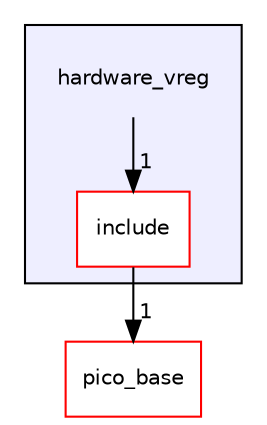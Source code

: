 digraph "hardware_vreg" {
  compound=true
  node [ fontsize="10", fontname="Helvetica"];
  edge [ labelfontsize="10", labelfontname="Helvetica"];
  subgraph clusterdir_0e1138babcfcde610e15dab967466bca {
    graph [ bgcolor="#eeeeff", pencolor="black", label="" URL="dir_0e1138babcfcde610e15dab967466bca.html"];
    dir_0e1138babcfcde610e15dab967466bca [shape=plaintext label="hardware_vreg"];
    dir_6ab57f383a645c0d573cc41d570ffe8f [shape=box label="include" color="red" fillcolor="white" style="filled" URL="dir_6ab57f383a645c0d573cc41d570ffe8f.html"];
  }
  dir_ee4ba4c32933fd9d1c9bce216e67756d [shape=box label="pico_base" fillcolor="white" style="filled" color="red" URL="dir_ee4ba4c32933fd9d1c9bce216e67756d.html"];
  dir_0e1138babcfcde610e15dab967466bca->dir_6ab57f383a645c0d573cc41d570ffe8f [headlabel="1", labeldistance=1.5 headhref="dir_000114_000115.html"];
  dir_6ab57f383a645c0d573cc41d570ffe8f->dir_ee4ba4c32933fd9d1c9bce216e67756d [headlabel="1", labeldistance=1.5 headhref="dir_000115_000007.html"];
}
